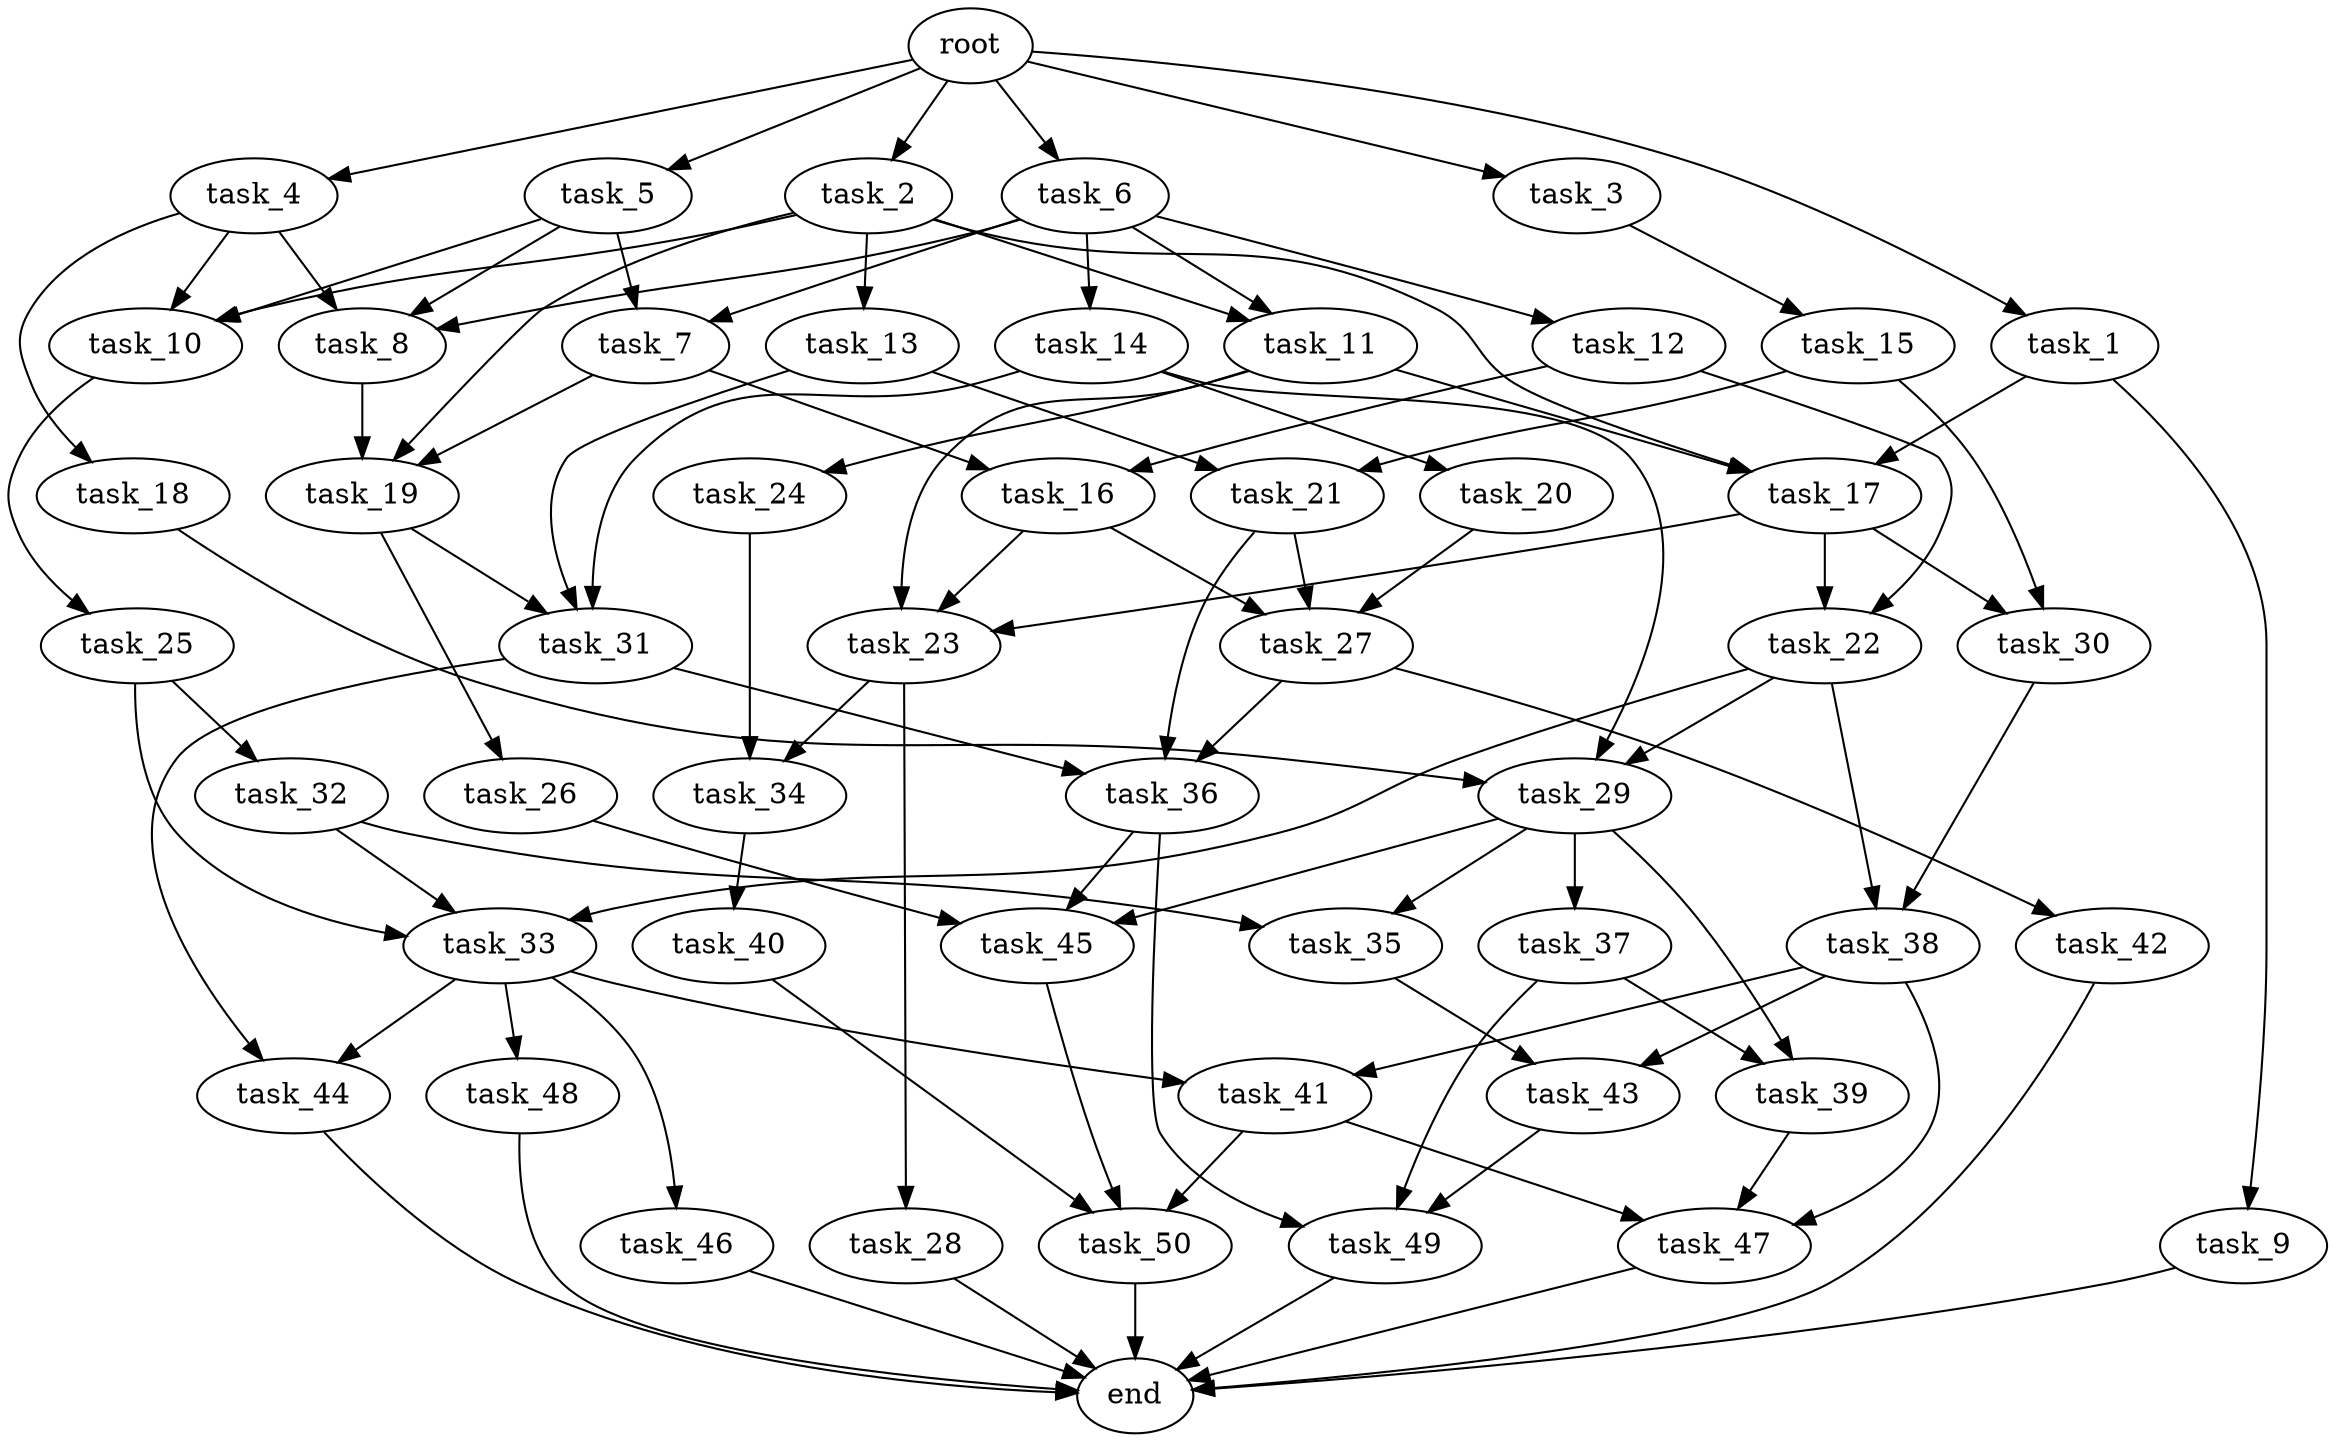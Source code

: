digraph G {
  root [size="0.000000e+00"];
  task_1 [size="9.951159e+10"];
  task_2 [size="7.220715e+10"];
  task_3 [size="5.812865e+10"];
  task_4 [size="6.919515e+10"];
  task_5 [size="2.131075e+10"];
  task_6 [size="9.947215e+10"];
  task_7 [size="9.169475e+10"];
  task_8 [size="6.912867e+10"];
  task_9 [size="9.625647e+10"];
  task_10 [size="4.350207e+10"];
  task_11 [size="6.954099e+10"];
  task_12 [size="3.329381e+10"];
  task_13 [size="9.910472e+10"];
  task_14 [size="9.878724e+10"];
  task_15 [size="5.814687e+10"];
  task_16 [size="2.512428e+10"];
  task_17 [size="8.958230e+10"];
  task_18 [size="5.159809e+10"];
  task_19 [size="2.731264e+09"];
  task_20 [size="1.532759e+10"];
  task_21 [size="2.788721e+10"];
  task_22 [size="9.774562e+10"];
  task_23 [size="2.864141e+10"];
  task_24 [size="2.946765e+10"];
  task_25 [size="6.040824e+10"];
  task_26 [size="4.219901e+10"];
  task_27 [size="7.883449e+10"];
  task_28 [size="3.495377e+10"];
  task_29 [size="1.189166e+10"];
  task_30 [size="8.870982e+10"];
  task_31 [size="9.811903e+10"];
  task_32 [size="4.096486e+10"];
  task_33 [size="8.033371e+10"];
  task_34 [size="1.361895e+10"];
  task_35 [size="1.323997e+10"];
  task_36 [size="9.216037e+10"];
  task_37 [size="8.678246e+10"];
  task_38 [size="6.219626e+09"];
  task_39 [size="9.418992e+10"];
  task_40 [size="4.653874e+10"];
  task_41 [size="6.572651e+10"];
  task_42 [size="3.353543e+10"];
  task_43 [size="2.523980e+10"];
  task_44 [size="3.035297e+09"];
  task_45 [size="3.161412e+10"];
  task_46 [size="2.321424e+10"];
  task_47 [size="3.788295e+10"];
  task_48 [size="1.314065e+10"];
  task_49 [size="1.306233e+10"];
  task_50 [size="6.357021e+10"];
  end [size="0.000000e+00"];

  root -> task_1 [size="1.000000e-12"];
  root -> task_2 [size="1.000000e-12"];
  root -> task_3 [size="1.000000e-12"];
  root -> task_4 [size="1.000000e-12"];
  root -> task_5 [size="1.000000e-12"];
  root -> task_6 [size="1.000000e-12"];
  task_1 -> task_9 [size="9.625647e+08"];
  task_1 -> task_17 [size="2.986077e+08"];
  task_2 -> task_10 [size="1.450069e+08"];
  task_2 -> task_11 [size="3.477050e+08"];
  task_2 -> task_13 [size="9.910472e+08"];
  task_2 -> task_17 [size="2.986077e+08"];
  task_2 -> task_19 [size="9.104214e+06"];
  task_3 -> task_15 [size="5.814687e+08"];
  task_4 -> task_8 [size="2.304289e+08"];
  task_4 -> task_10 [size="1.450069e+08"];
  task_4 -> task_18 [size="5.159809e+08"];
  task_5 -> task_7 [size="4.584738e+08"];
  task_5 -> task_8 [size="2.304289e+08"];
  task_5 -> task_10 [size="1.450069e+08"];
  task_6 -> task_7 [size="4.584738e+08"];
  task_6 -> task_8 [size="2.304289e+08"];
  task_6 -> task_11 [size="3.477050e+08"];
  task_6 -> task_12 [size="3.329381e+08"];
  task_6 -> task_14 [size="9.878724e+08"];
  task_7 -> task_16 [size="1.256214e+08"];
  task_7 -> task_19 [size="9.104214e+06"];
  task_8 -> task_19 [size="9.104214e+06"];
  task_9 -> end [size="1.000000e-12"];
  task_10 -> task_25 [size="6.040824e+08"];
  task_11 -> task_17 [size="2.986077e+08"];
  task_11 -> task_23 [size="9.547138e+07"];
  task_11 -> task_24 [size="2.946765e+08"];
  task_12 -> task_16 [size="1.256214e+08"];
  task_12 -> task_22 [size="4.887281e+08"];
  task_13 -> task_21 [size="1.394361e+08"];
  task_13 -> task_31 [size="3.270634e+08"];
  task_14 -> task_20 [size="1.532759e+08"];
  task_14 -> task_29 [size="3.963885e+07"];
  task_14 -> task_31 [size="3.270634e+08"];
  task_15 -> task_21 [size="1.394361e+08"];
  task_15 -> task_30 [size="4.435491e+08"];
  task_16 -> task_23 [size="9.547138e+07"];
  task_16 -> task_27 [size="2.627816e+08"];
  task_17 -> task_22 [size="4.887281e+08"];
  task_17 -> task_23 [size="9.547138e+07"];
  task_17 -> task_30 [size="4.435491e+08"];
  task_18 -> task_29 [size="3.963885e+07"];
  task_19 -> task_26 [size="4.219901e+08"];
  task_19 -> task_31 [size="3.270634e+08"];
  task_20 -> task_27 [size="2.627816e+08"];
  task_21 -> task_27 [size="2.627816e+08"];
  task_21 -> task_36 [size="3.072012e+08"];
  task_22 -> task_29 [size="3.963885e+07"];
  task_22 -> task_33 [size="2.677790e+08"];
  task_22 -> task_38 [size="3.109813e+07"];
  task_23 -> task_28 [size="3.495377e+08"];
  task_23 -> task_34 [size="6.809477e+07"];
  task_24 -> task_34 [size="6.809477e+07"];
  task_25 -> task_32 [size="4.096486e+08"];
  task_25 -> task_33 [size="2.677790e+08"];
  task_26 -> task_45 [size="1.053804e+08"];
  task_27 -> task_36 [size="3.072012e+08"];
  task_27 -> task_42 [size="3.353543e+08"];
  task_28 -> end [size="1.000000e-12"];
  task_29 -> task_35 [size="6.619984e+07"];
  task_29 -> task_37 [size="8.678246e+08"];
  task_29 -> task_39 [size="4.709496e+08"];
  task_29 -> task_45 [size="1.053804e+08"];
  task_30 -> task_38 [size="3.109813e+07"];
  task_31 -> task_36 [size="3.072012e+08"];
  task_31 -> task_44 [size="1.517648e+07"];
  task_32 -> task_33 [size="2.677790e+08"];
  task_32 -> task_35 [size="6.619984e+07"];
  task_33 -> task_41 [size="3.286326e+08"];
  task_33 -> task_44 [size="1.517648e+07"];
  task_33 -> task_46 [size="2.321424e+08"];
  task_33 -> task_48 [size="1.314065e+08"];
  task_34 -> task_40 [size="4.653874e+08"];
  task_35 -> task_43 [size="1.261990e+08"];
  task_36 -> task_45 [size="1.053804e+08"];
  task_36 -> task_49 [size="4.354109e+07"];
  task_37 -> task_39 [size="4.709496e+08"];
  task_37 -> task_49 [size="4.354109e+07"];
  task_38 -> task_41 [size="3.286326e+08"];
  task_38 -> task_43 [size="1.261990e+08"];
  task_38 -> task_47 [size="1.262765e+08"];
  task_39 -> task_47 [size="1.262765e+08"];
  task_40 -> task_50 [size="2.119007e+08"];
  task_41 -> task_47 [size="1.262765e+08"];
  task_41 -> task_50 [size="2.119007e+08"];
  task_42 -> end [size="1.000000e-12"];
  task_43 -> task_49 [size="4.354109e+07"];
  task_44 -> end [size="1.000000e-12"];
  task_45 -> task_50 [size="2.119007e+08"];
  task_46 -> end [size="1.000000e-12"];
  task_47 -> end [size="1.000000e-12"];
  task_48 -> end [size="1.000000e-12"];
  task_49 -> end [size="1.000000e-12"];
  task_50 -> end [size="1.000000e-12"];
}

